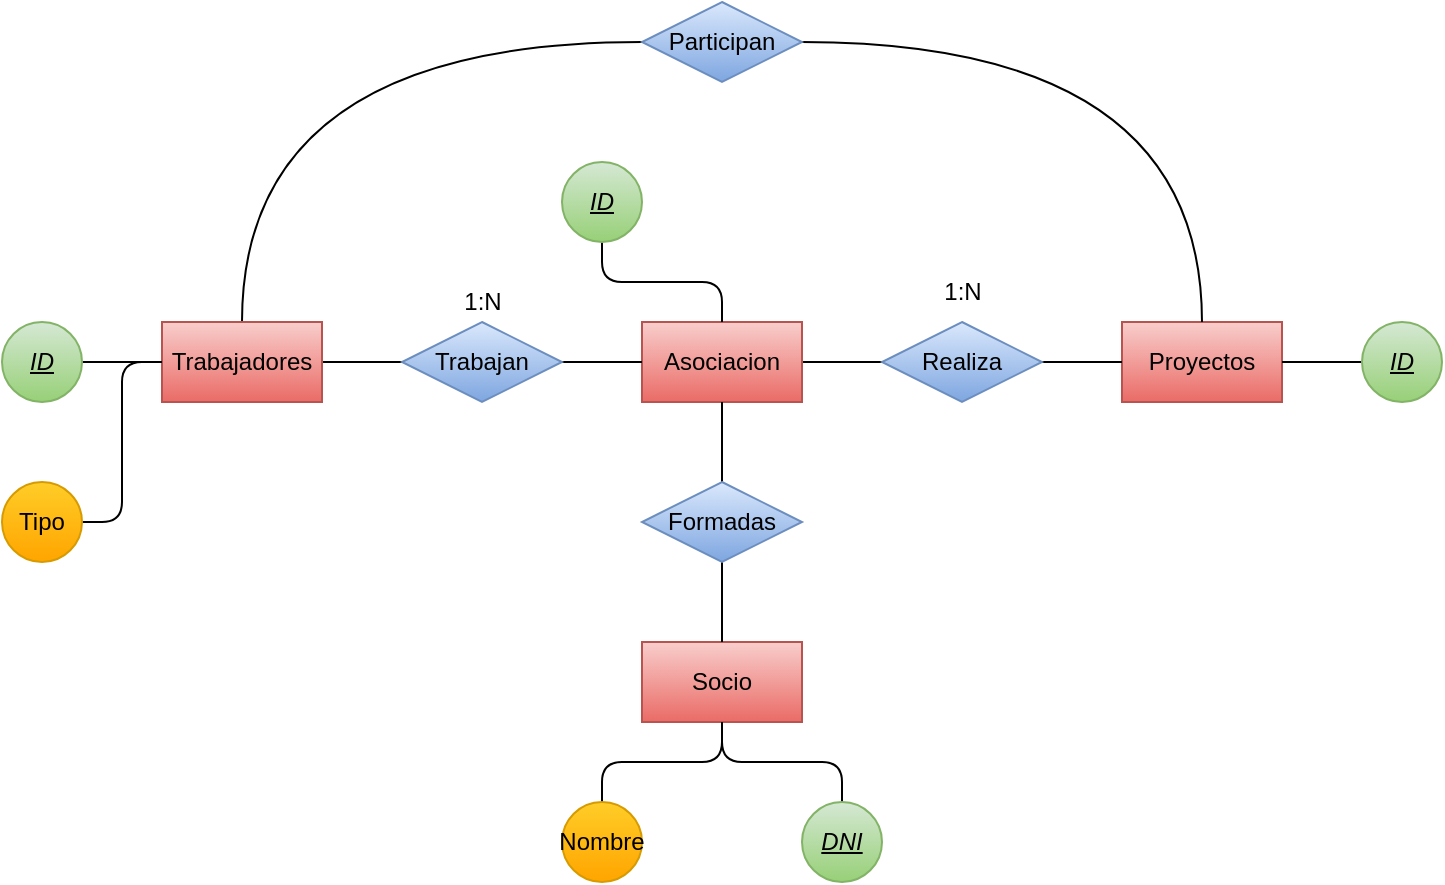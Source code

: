 <mxfile version="24.7.17">
  <diagram name="Página-1" id="kvXxCDeXsX5k-p9HuvL6">
    <mxGraphModel dx="1434" dy="750" grid="1" gridSize="10" guides="1" tooltips="1" connect="1" arrows="1" fold="1" page="1" pageScale="1" pageWidth="827" pageHeight="1169" math="0" shadow="0">
      <root>
        <mxCell id="0" />
        <mxCell id="1" parent="0" />
        <mxCell id="43I-Z5B9axo1uMz-SE6I-13" style="edgeStyle=orthogonalEdgeStyle;rounded=0;orthogonalLoop=1;jettySize=auto;html=1;exitX=1;exitY=0.5;exitDx=0;exitDy=0;entryX=0;entryY=0.5;entryDx=0;entryDy=0;endArrow=none;endFill=0;" edge="1" parent="1" source="43I-Z5B9axo1uMz-SE6I-1" target="43I-Z5B9axo1uMz-SE6I-11">
          <mxGeometry relative="1" as="geometry" />
        </mxCell>
        <mxCell id="43I-Z5B9axo1uMz-SE6I-1" value="Asociacion" style="rounded=0;whiteSpace=wrap;html=1;fillColor=#f8cecc;gradientColor=#ea6b66;strokeColor=#b85450;" vertex="1" parent="1">
          <mxGeometry x="360" y="240" width="80" height="40" as="geometry" />
        </mxCell>
        <mxCell id="43I-Z5B9axo1uMz-SE6I-2" value="Socio" style="rounded=0;whiteSpace=wrap;html=1;fillColor=#f8cecc;gradientColor=#ea6b66;strokeColor=#b85450;" vertex="1" parent="1">
          <mxGeometry x="360" y="400" width="80" height="40" as="geometry" />
        </mxCell>
        <mxCell id="43I-Z5B9axo1uMz-SE6I-3" value="Proyectos" style="rounded=0;whiteSpace=wrap;html=1;fillColor=#f8cecc;gradientColor=#ea6b66;strokeColor=#b85450;" vertex="1" parent="1">
          <mxGeometry x="600" y="240" width="80" height="40" as="geometry" />
        </mxCell>
        <mxCell id="43I-Z5B9axo1uMz-SE6I-6" style="edgeStyle=orthogonalEdgeStyle;rounded=0;orthogonalLoop=1;jettySize=auto;html=1;exitX=1;exitY=0.5;exitDx=0;exitDy=0;entryX=0;entryY=0.5;entryDx=0;entryDy=0;endArrow=none;endFill=0;" edge="1" parent="1" source="43I-Z5B9axo1uMz-SE6I-4" target="43I-Z5B9axo1uMz-SE6I-5">
          <mxGeometry relative="1" as="geometry" />
        </mxCell>
        <mxCell id="43I-Z5B9axo1uMz-SE6I-34" style="edgeStyle=orthogonalEdgeStyle;rounded=0;orthogonalLoop=1;jettySize=auto;html=1;exitX=0.5;exitY=0;exitDx=0;exitDy=0;entryX=0;entryY=0.5;entryDx=0;entryDy=0;curved=1;endArrow=none;endFill=0;" edge="1" parent="1" source="43I-Z5B9axo1uMz-SE6I-4" target="43I-Z5B9axo1uMz-SE6I-33">
          <mxGeometry relative="1" as="geometry" />
        </mxCell>
        <mxCell id="43I-Z5B9axo1uMz-SE6I-4" value="Trabajadores" style="rounded=0;whiteSpace=wrap;html=1;fillColor=#f8cecc;gradientColor=#ea6b66;strokeColor=#b85450;" vertex="1" parent="1">
          <mxGeometry x="120" y="240" width="80" height="40" as="geometry" />
        </mxCell>
        <mxCell id="43I-Z5B9axo1uMz-SE6I-7" style="edgeStyle=orthogonalEdgeStyle;rounded=0;orthogonalLoop=1;jettySize=auto;html=1;exitX=1;exitY=0.5;exitDx=0;exitDy=0;entryX=0;entryY=0.5;entryDx=0;entryDy=0;endArrow=none;endFill=0;" edge="1" parent="1" source="43I-Z5B9axo1uMz-SE6I-5" target="43I-Z5B9axo1uMz-SE6I-1">
          <mxGeometry relative="1" as="geometry" />
        </mxCell>
        <mxCell id="43I-Z5B9axo1uMz-SE6I-5" value="Trabajan" style="rhombus;whiteSpace=wrap;html=1;fillColor=#dae8fc;gradientColor=#7ea6e0;strokeColor=#6c8ebf;" vertex="1" parent="1">
          <mxGeometry x="240" y="240" width="80" height="40" as="geometry" />
        </mxCell>
        <mxCell id="43I-Z5B9axo1uMz-SE6I-9" style="edgeStyle=orthogonalEdgeStyle;rounded=0;orthogonalLoop=1;jettySize=auto;html=1;exitX=0.5;exitY=0;exitDx=0;exitDy=0;entryX=0.5;entryY=1;entryDx=0;entryDy=0;endArrow=none;endFill=0;" edge="1" parent="1" source="43I-Z5B9axo1uMz-SE6I-8" target="43I-Z5B9axo1uMz-SE6I-1">
          <mxGeometry relative="1" as="geometry" />
        </mxCell>
        <mxCell id="43I-Z5B9axo1uMz-SE6I-10" style="edgeStyle=orthogonalEdgeStyle;rounded=0;orthogonalLoop=1;jettySize=auto;html=1;exitX=0.5;exitY=1;exitDx=0;exitDy=0;entryX=0.5;entryY=0;entryDx=0;entryDy=0;endArrow=none;endFill=0;" edge="1" parent="1" source="43I-Z5B9axo1uMz-SE6I-8" target="43I-Z5B9axo1uMz-SE6I-2">
          <mxGeometry relative="1" as="geometry" />
        </mxCell>
        <mxCell id="43I-Z5B9axo1uMz-SE6I-8" value="Formadas" style="rhombus;whiteSpace=wrap;html=1;fillColor=#dae8fc;gradientColor=#7ea6e0;strokeColor=#6c8ebf;" vertex="1" parent="1">
          <mxGeometry x="360" y="320" width="80" height="40" as="geometry" />
        </mxCell>
        <mxCell id="43I-Z5B9axo1uMz-SE6I-12" style="edgeStyle=orthogonalEdgeStyle;rounded=0;orthogonalLoop=1;jettySize=auto;html=1;exitX=1;exitY=0.5;exitDx=0;exitDy=0;entryX=0;entryY=0.5;entryDx=0;entryDy=0;endArrow=none;endFill=0;" edge="1" parent="1" source="43I-Z5B9axo1uMz-SE6I-11" target="43I-Z5B9axo1uMz-SE6I-3">
          <mxGeometry relative="1" as="geometry" />
        </mxCell>
        <mxCell id="43I-Z5B9axo1uMz-SE6I-11" value="Realiza" style="rhombus;whiteSpace=wrap;html=1;fillColor=#dae8fc;gradientColor=#7ea6e0;strokeColor=#6c8ebf;" vertex="1" parent="1">
          <mxGeometry x="480" y="240" width="80" height="40" as="geometry" />
        </mxCell>
        <mxCell id="43I-Z5B9axo1uMz-SE6I-19" style="edgeStyle=orthogonalEdgeStyle;rounded=0;orthogonalLoop=1;jettySize=auto;html=1;exitX=0;exitY=0.5;exitDx=0;exitDy=0;endArrow=none;endFill=0;" edge="1" parent="1" source="43I-Z5B9axo1uMz-SE6I-18" target="43I-Z5B9axo1uMz-SE6I-3">
          <mxGeometry relative="1" as="geometry" />
        </mxCell>
        <mxCell id="43I-Z5B9axo1uMz-SE6I-18" value="&lt;u&gt;&lt;i&gt;ID&lt;/i&gt;&lt;/u&gt;" style="ellipse;whiteSpace=wrap;html=1;fillColor=#d5e8d4;gradientColor=#97d077;strokeColor=#82b366;" vertex="1" parent="1">
          <mxGeometry x="720" y="240" width="40" height="40" as="geometry" />
        </mxCell>
        <mxCell id="43I-Z5B9axo1uMz-SE6I-21" style="edgeStyle=orthogonalEdgeStyle;rounded=1;orthogonalLoop=1;jettySize=auto;html=1;exitX=0.5;exitY=1;exitDx=0;exitDy=0;entryX=0.5;entryY=0;entryDx=0;entryDy=0;endArrow=none;endFill=0;curved=0;" edge="1" parent="1" source="43I-Z5B9axo1uMz-SE6I-20" target="43I-Z5B9axo1uMz-SE6I-1">
          <mxGeometry relative="1" as="geometry" />
        </mxCell>
        <mxCell id="43I-Z5B9axo1uMz-SE6I-20" value="&lt;u&gt;&lt;i&gt;ID&lt;/i&gt;&lt;/u&gt;" style="ellipse;whiteSpace=wrap;html=1;fillColor=#d5e8d4;gradientColor=#97d077;strokeColor=#82b366;" vertex="1" parent="1">
          <mxGeometry x="320" y="160" width="40" height="40" as="geometry" />
        </mxCell>
        <mxCell id="43I-Z5B9axo1uMz-SE6I-23" style="edgeStyle=orthogonalEdgeStyle;rounded=0;orthogonalLoop=1;jettySize=auto;html=1;exitX=1;exitY=0.5;exitDx=0;exitDy=0;entryX=0;entryY=0.5;entryDx=0;entryDy=0;endArrow=none;endFill=0;" edge="1" parent="1" source="43I-Z5B9axo1uMz-SE6I-22" target="43I-Z5B9axo1uMz-SE6I-4">
          <mxGeometry relative="1" as="geometry" />
        </mxCell>
        <mxCell id="43I-Z5B9axo1uMz-SE6I-22" value="&lt;u&gt;&lt;i&gt;ID&lt;/i&gt;&lt;/u&gt;" style="ellipse;whiteSpace=wrap;html=1;fillColor=#d5e8d4;gradientColor=#97d077;strokeColor=#82b366;" vertex="1" parent="1">
          <mxGeometry x="40" y="240" width="40" height="40" as="geometry" />
        </mxCell>
        <mxCell id="43I-Z5B9axo1uMz-SE6I-25" style="edgeStyle=orthogonalEdgeStyle;rounded=1;orthogonalLoop=1;jettySize=auto;html=1;exitX=1;exitY=0.5;exitDx=0;exitDy=0;entryX=0;entryY=0.5;entryDx=0;entryDy=0;curved=0;endArrow=none;endFill=0;" edge="1" parent="1" source="43I-Z5B9axo1uMz-SE6I-24" target="43I-Z5B9axo1uMz-SE6I-4">
          <mxGeometry relative="1" as="geometry" />
        </mxCell>
        <mxCell id="43I-Z5B9axo1uMz-SE6I-24" value="Tipo" style="ellipse;whiteSpace=wrap;html=1;fillColor=#ffcd28;gradientColor=#ffa500;strokeColor=#d79b00;" vertex="1" parent="1">
          <mxGeometry x="40" y="320" width="40" height="40" as="geometry" />
        </mxCell>
        <mxCell id="43I-Z5B9axo1uMz-SE6I-27" style="edgeStyle=orthogonalEdgeStyle;rounded=1;orthogonalLoop=1;jettySize=auto;html=1;exitX=0.5;exitY=0;exitDx=0;exitDy=0;entryX=0.5;entryY=1;entryDx=0;entryDy=0;curved=0;endArrow=none;endFill=0;" edge="1" parent="1" source="43I-Z5B9axo1uMz-SE6I-26" target="43I-Z5B9axo1uMz-SE6I-2">
          <mxGeometry relative="1" as="geometry" />
        </mxCell>
        <mxCell id="43I-Z5B9axo1uMz-SE6I-26" value="&lt;u&gt;&lt;i&gt;DNI&lt;/i&gt;&lt;/u&gt;" style="ellipse;whiteSpace=wrap;html=1;fillColor=#d5e8d4;gradientColor=#97d077;strokeColor=#82b366;" vertex="1" parent="1">
          <mxGeometry x="440" y="480" width="40" height="40" as="geometry" />
        </mxCell>
        <mxCell id="43I-Z5B9axo1uMz-SE6I-29" style="edgeStyle=orthogonalEdgeStyle;rounded=1;orthogonalLoop=1;jettySize=auto;html=1;exitX=0.5;exitY=0;exitDx=0;exitDy=0;entryX=0.5;entryY=1;entryDx=0;entryDy=0;endArrow=none;endFill=0;curved=0;" edge="1" parent="1" source="43I-Z5B9axo1uMz-SE6I-28" target="43I-Z5B9axo1uMz-SE6I-2">
          <mxGeometry relative="1" as="geometry" />
        </mxCell>
        <mxCell id="43I-Z5B9axo1uMz-SE6I-28" value="Nombre" style="ellipse;whiteSpace=wrap;html=1;fillColor=#ffcd28;gradientColor=#ffa500;strokeColor=#d79b00;" vertex="1" parent="1">
          <mxGeometry x="320" y="480" width="40" height="40" as="geometry" />
        </mxCell>
        <mxCell id="43I-Z5B9axo1uMz-SE6I-30" value="1:N" style="text;html=1;align=center;verticalAlign=middle;resizable=0;points=[];autosize=1;strokeColor=none;fillColor=none;" vertex="1" parent="1">
          <mxGeometry x="260" y="215" width="40" height="30" as="geometry" />
        </mxCell>
        <mxCell id="43I-Z5B9axo1uMz-SE6I-31" value="1:N" style="text;html=1;align=center;verticalAlign=middle;resizable=0;points=[];autosize=1;strokeColor=none;fillColor=none;" vertex="1" parent="1">
          <mxGeometry x="500" y="210" width="40" height="30" as="geometry" />
        </mxCell>
        <mxCell id="43I-Z5B9axo1uMz-SE6I-35" style="edgeStyle=orthogonalEdgeStyle;rounded=0;orthogonalLoop=1;jettySize=auto;html=1;exitX=1;exitY=0.5;exitDx=0;exitDy=0;curved=1;endArrow=none;endFill=0;" edge="1" parent="1" source="43I-Z5B9axo1uMz-SE6I-33" target="43I-Z5B9axo1uMz-SE6I-3">
          <mxGeometry relative="1" as="geometry" />
        </mxCell>
        <mxCell id="43I-Z5B9axo1uMz-SE6I-33" value="Participan" style="rhombus;whiteSpace=wrap;html=1;fillColor=#dae8fc;gradientColor=#7ea6e0;strokeColor=#6c8ebf;" vertex="1" parent="1">
          <mxGeometry x="360" y="80" width="80" height="40" as="geometry" />
        </mxCell>
      </root>
    </mxGraphModel>
  </diagram>
</mxfile>
